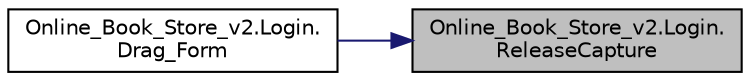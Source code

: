 digraph "Online_Book_Store_v2.Login.ReleaseCapture"
{
 // LATEX_PDF_SIZE
  edge [fontname="Helvetica",fontsize="10",labelfontname="Helvetica",labelfontsize="10"];
  node [fontname="Helvetica",fontsize="10",shape=record];
  rankdir="RL";
  Node1 [label="Online_Book_Store_v2.Login.\lReleaseCapture",height=0.2,width=0.4,color="black", fillcolor="grey75", style="filled", fontcolor="black",tooltip="To move the Form."];
  Node1 -> Node2 [dir="back",color="midnightblue",fontsize="10",style="solid",fontname="Helvetica"];
  Node2 [label="Online_Book_Store_v2.Login.\lDrag_Form",height=0.2,width=0.4,color="black", fillcolor="white", style="filled",URL="$class_online___book___store__v2_1_1_login.html#ae8838733349f75cc1c4337d22930b51e",tooltip=" "];
}
